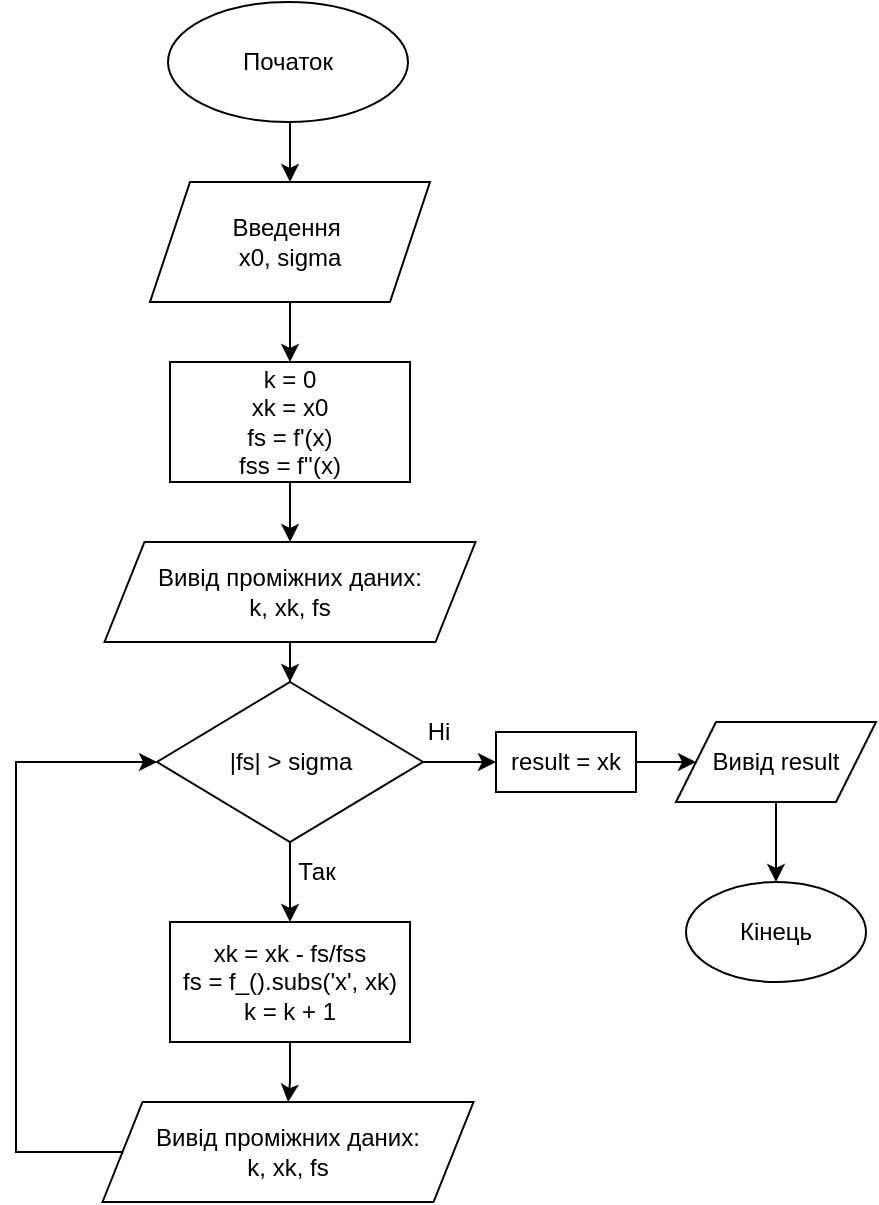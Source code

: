 <mxfile version="20.5.1" type="device"><diagram id="OkNAewaVIKF7o-va74tC" name="Страница 1"><mxGraphModel dx="1038" dy="619" grid="1" gridSize="10" guides="1" tooltips="1" connect="1" arrows="1" fold="1" page="1" pageScale="1" pageWidth="827" pageHeight="1169" math="0" shadow="0"><root><mxCell id="0"/><mxCell id="1" parent="0"/><mxCell id="fk-F63np7YdXRilWE8Lb-4" style="edgeStyle=orthogonalEdgeStyle;rounded=0;orthogonalLoop=1;jettySize=auto;html=1;exitX=0.5;exitY=1;exitDx=0;exitDy=0;entryX=0.5;entryY=0;entryDx=0;entryDy=0;fontColor=#000000;fontFamily=Helvetica;" parent="1" source="fk-F63np7YdXRilWE8Lb-1" target="fk-F63np7YdXRilWE8Lb-2" edge="1"><mxGeometry relative="1" as="geometry"/></mxCell><mxCell id="fk-F63np7YdXRilWE8Lb-1" value="Початок" style="ellipse;whiteSpace=wrap;html=1;fontFamily=Helvetica;" parent="1" vertex="1"><mxGeometry x="306" y="30" width="120" height="60" as="geometry"/></mxCell><mxCell id="OUHXQqPHzLDB98patTGR-3" value="" style="edgeStyle=orthogonalEdgeStyle;rounded=0;orthogonalLoop=1;jettySize=auto;html=1;" parent="1" source="fk-F63np7YdXRilWE8Lb-2" target="OUHXQqPHzLDB98patTGR-2" edge="1"><mxGeometry relative="1" as="geometry"/></mxCell><mxCell id="fk-F63np7YdXRilWE8Lb-2" value="Введення&amp;nbsp;&lt;br&gt;&lt;div style=&quot;&quot;&gt;x0, sigma&lt;/div&gt;" style="shape=parallelogram;perimeter=parallelogramPerimeter;whiteSpace=wrap;html=1;fixedSize=1;fontFamily=Helvetica;" parent="1" vertex="1"><mxGeometry x="297" y="120" width="140" height="60" as="geometry"/></mxCell><mxCell id="fk-F63np7YdXRilWE8Lb-57" style="edgeStyle=orthogonalEdgeStyle;rounded=0;orthogonalLoop=1;jettySize=auto;html=1;exitX=1;exitY=0.5;exitDx=0;exitDy=0;entryX=1;entryY=0.5;entryDx=0;entryDy=0;fontFamily=Helvetica;fontSize=12;fontColor=#000000;" parent="1" edge="1"><mxGeometry relative="1" as="geometry"><Array as="points"><mxPoint x="827" y="850"/><mxPoint x="827" y="690"/></Array><mxPoint x="770" y="690" as="targetPoint"/></mxGeometry></mxCell><mxCell id="7X3xf4fmnIfkj0J-FOAE-2" style="edgeStyle=orthogonalEdgeStyle;rounded=0;orthogonalLoop=1;jettySize=auto;html=1;exitX=0.5;exitY=1;exitDx=0;exitDy=0;" edge="1" parent="1" source="OUHXQqPHzLDB98patTGR-2" target="7X3xf4fmnIfkj0J-FOAE-1"><mxGeometry relative="1" as="geometry"/></mxCell><mxCell id="OUHXQqPHzLDB98patTGR-2" value="k = 0&lt;br&gt;xk = x0&lt;br&gt;fs = f'(x)&lt;br&gt;fss = f''(x)" style="whiteSpace=wrap;html=1;" parent="1" vertex="1"><mxGeometry x="307" y="210" width="120" height="60" as="geometry"/></mxCell><mxCell id="OUHXQqPHzLDB98patTGR-10" value="" style="edgeStyle=orthogonalEdgeStyle;rounded=0;orthogonalLoop=1;jettySize=auto;html=1;" parent="1" source="OUHXQqPHzLDB98patTGR-4" target="OUHXQqPHzLDB98patTGR-9" edge="1"><mxGeometry relative="1" as="geometry"/></mxCell><mxCell id="OUHXQqPHzLDB98patTGR-25" value="" style="edgeStyle=orthogonalEdgeStyle;rounded=0;orthogonalLoop=1;jettySize=auto;html=1;" parent="1" source="OUHXQqPHzLDB98patTGR-4" target="OUHXQqPHzLDB98patTGR-24" edge="1"><mxGeometry relative="1" as="geometry"/></mxCell><mxCell id="OUHXQqPHzLDB98patTGR-4" value="|fs| &amp;gt; sigma" style="rhombus;whiteSpace=wrap;html=1;" parent="1" vertex="1"><mxGeometry x="300.5" y="370" width="133" height="80" as="geometry"/></mxCell><mxCell id="OUHXQqPHzLDB98patTGR-8" value="Так" style="text;html=1;align=center;verticalAlign=middle;resizable=0;points=[];autosize=1;strokeColor=none;fillColor=none;" parent="1" vertex="1"><mxGeometry x="360" y="450" width="40" height="30" as="geometry"/></mxCell><mxCell id="OUHXQqPHzLDB98patTGR-18" value="" style="edgeStyle=orthogonalEdgeStyle;rounded=0;orthogonalLoop=1;jettySize=auto;html=1;" parent="1" source="OUHXQqPHzLDB98patTGR-9" target="OUHXQqPHzLDB98patTGR-17" edge="1"><mxGeometry relative="1" as="geometry"/></mxCell><mxCell id="OUHXQqPHzLDB98patTGR-9" value="xk = xk - fs/fss&lt;br&gt;fs = f_().subs('x', xk)&lt;br&gt;k = k + 1" style="whiteSpace=wrap;html=1;" parent="1" vertex="1"><mxGeometry x="307" y="490" width="120" height="60" as="geometry"/></mxCell><mxCell id="OUHXQqPHzLDB98patTGR-23" value="" style="edgeStyle=orthogonalEdgeStyle;rounded=0;orthogonalLoop=1;jettySize=auto;html=1;" parent="1" source="OUHXQqPHzLDB98patTGR-15" target="OUHXQqPHzLDB98patTGR-22" edge="1"><mxGeometry relative="1" as="geometry"/></mxCell><mxCell id="OUHXQqPHzLDB98patTGR-15" value="Вивід result" style="shape=parallelogram;perimeter=parallelogramPerimeter;whiteSpace=wrap;html=1;fixedSize=1;" parent="1" vertex="1"><mxGeometry x="560" y="390" width="100" height="40" as="geometry"/></mxCell><mxCell id="OUHXQqPHzLDB98patTGR-20" style="edgeStyle=orthogonalEdgeStyle;rounded=0;orthogonalLoop=1;jettySize=auto;html=1;exitX=0;exitY=0.5;exitDx=0;exitDy=0;entryX=0;entryY=0.5;entryDx=0;entryDy=0;" parent="1" source="OUHXQqPHzLDB98patTGR-17" target="OUHXQqPHzLDB98patTGR-4" edge="1"><mxGeometry relative="1" as="geometry"><Array as="points"><mxPoint x="230" y="605"/><mxPoint x="230" y="410"/></Array></mxGeometry></mxCell><mxCell id="OUHXQqPHzLDB98patTGR-17" value="Вивід проміжних даних:&lt;br&gt;k, xk, fs" style="shape=parallelogram;perimeter=parallelogramPerimeter;whiteSpace=wrap;html=1;fixedSize=1;" parent="1" vertex="1"><mxGeometry x="273.25" y="580" width="185.5" height="50" as="geometry"/></mxCell><mxCell id="OUHXQqPHzLDB98patTGR-21" value="Ні" style="text;html=1;align=center;verticalAlign=middle;resizable=0;points=[];autosize=1;strokeColor=none;fillColor=none;" parent="1" vertex="1"><mxGeometry x="426" y="380" width="30" height="30" as="geometry"/></mxCell><mxCell id="OUHXQqPHzLDB98patTGR-22" value="Кінець" style="ellipse;whiteSpace=wrap;html=1;" parent="1" vertex="1"><mxGeometry x="565" y="470" width="90" height="50" as="geometry"/></mxCell><mxCell id="OUHXQqPHzLDB98patTGR-26" style="edgeStyle=orthogonalEdgeStyle;rounded=0;orthogonalLoop=1;jettySize=auto;html=1;exitX=1;exitY=0.5;exitDx=0;exitDy=0;entryX=0;entryY=0.5;entryDx=0;entryDy=0;" parent="1" source="OUHXQqPHzLDB98patTGR-24" target="OUHXQqPHzLDB98patTGR-15" edge="1"><mxGeometry relative="1" as="geometry"/></mxCell><mxCell id="OUHXQqPHzLDB98patTGR-24" value="result = xk" style="whiteSpace=wrap;html=1;" parent="1" vertex="1"><mxGeometry x="470" y="395" width="70" height="30" as="geometry"/></mxCell><mxCell id="7X3xf4fmnIfkj0J-FOAE-3" style="edgeStyle=orthogonalEdgeStyle;rounded=0;orthogonalLoop=1;jettySize=auto;html=1;exitX=0.5;exitY=1;exitDx=0;exitDy=0;" edge="1" parent="1" source="7X3xf4fmnIfkj0J-FOAE-1" target="OUHXQqPHzLDB98patTGR-4"><mxGeometry relative="1" as="geometry"/></mxCell><mxCell id="7X3xf4fmnIfkj0J-FOAE-1" value="Вивід проміжних даних:&lt;br&gt;k, xk, fs" style="shape=parallelogram;perimeter=parallelogramPerimeter;whiteSpace=wrap;html=1;fixedSize=1;" vertex="1" parent="1"><mxGeometry x="274.25" y="300" width="185.5" height="50" as="geometry"/></mxCell></root></mxGraphModel></diagram></mxfile>